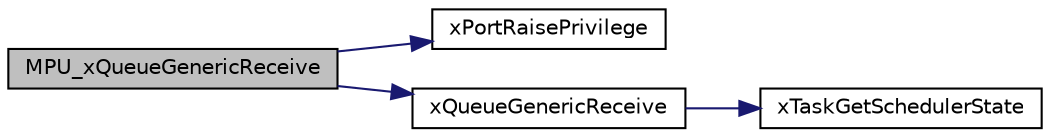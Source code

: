 digraph "MPU_xQueueGenericReceive"
{
  edge [fontname="Helvetica",fontsize="10",labelfontname="Helvetica",labelfontsize="10"];
  node [fontname="Helvetica",fontsize="10",shape=record];
  rankdir="LR";
  Node158 [label="MPU_xQueueGenericReceive",height=0.2,width=0.4,color="black", fillcolor="grey75", style="filled", fontcolor="black"];
  Node158 -> Node159 [color="midnightblue",fontsize="10",style="solid",fontname="Helvetica"];
  Node159 [label="xPortRaisePrivilege",height=0.2,width=0.4,color="black", fillcolor="white", style="filled",URL="$mpu__wrappers_8c.html#ac42aa31652a6e8158f8ea8a88aad8275"];
  Node158 -> Node160 [color="midnightblue",fontsize="10",style="solid",fontname="Helvetica"];
  Node160 [label="xQueueGenericReceive",height=0.2,width=0.4,color="black", fillcolor="white", style="filled",URL="$queue_8h.html#a6a0c9135edf180d270ac0ffb17ec21b4"];
  Node160 -> Node161 [color="midnightblue",fontsize="10",style="solid",fontname="Helvetica"];
  Node161 [label="xTaskGetSchedulerState",height=0.2,width=0.4,color="black", fillcolor="white", style="filled",URL="$task_8h.html#a0241000e08a261372186d34825a35979"];
}
